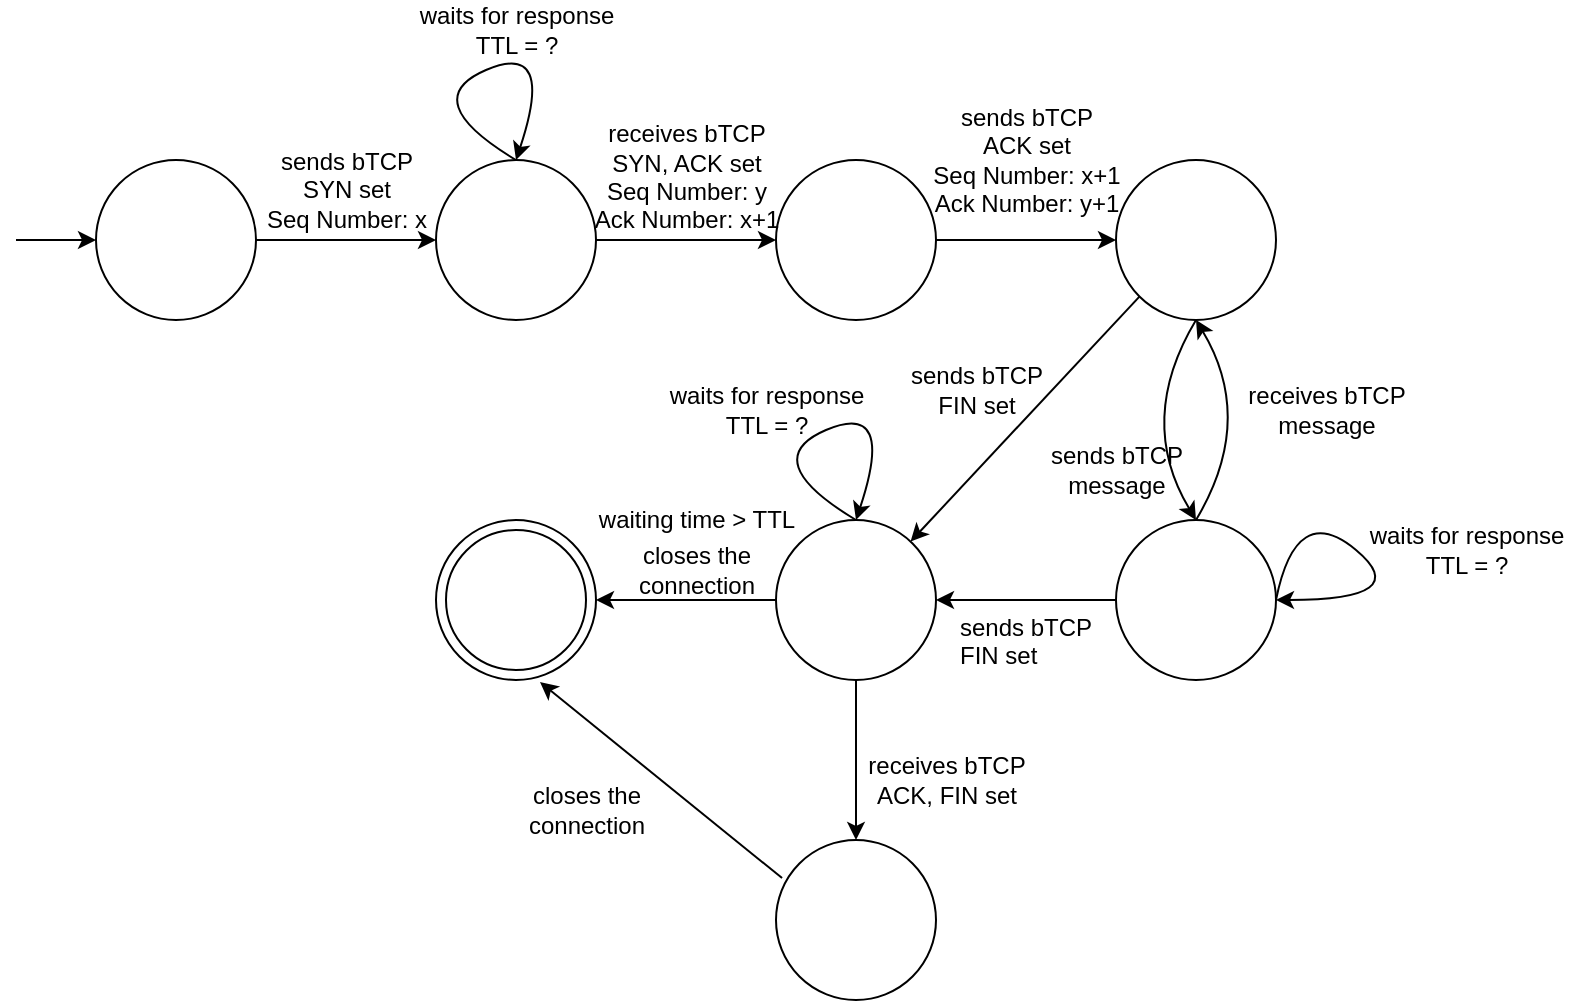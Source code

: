 <mxfile version="12.9.14" type="github"><diagram id="buK8YdMjgi-Yu_MwgTlB" name="Page-1"><mxGraphModel dx="1422" dy="766" grid="1" gridSize="10" guides="1" tooltips="1" connect="1" arrows="1" fold="1" page="1" pageScale="1" pageWidth="850" pageHeight="1100" math="0" shadow="0"><root><mxCell id="0"/><mxCell id="1" parent="0"/><mxCell id="WEURmSqXOfyEX-sTyyWu-1" value="" style="ellipse;whiteSpace=wrap;html=1;aspect=fixed;" vertex="1" parent="1"><mxGeometry x="70" y="280" width="80" height="80" as="geometry"/></mxCell><mxCell id="WEURmSqXOfyEX-sTyyWu-2" value="" style="endArrow=classic;html=1;entryX=0;entryY=0.5;entryDx=0;entryDy=0;" edge="1" parent="1" target="WEURmSqXOfyEX-sTyyWu-1"><mxGeometry width="50" height="50" relative="1" as="geometry"><mxPoint x="30" y="320" as="sourcePoint"/><mxPoint x="60" y="300" as="targetPoint"/></mxGeometry></mxCell><mxCell id="WEURmSqXOfyEX-sTyyWu-4" value="" style="ellipse;whiteSpace=wrap;html=1;aspect=fixed;" vertex="1" parent="1"><mxGeometry x="410" y="280" width="80" height="80" as="geometry"/></mxCell><mxCell id="WEURmSqXOfyEX-sTyyWu-5" value="" style="ellipse;whiteSpace=wrap;html=1;aspect=fixed;" vertex="1" parent="1"><mxGeometry x="240" y="280" width="80" height="80" as="geometry"/></mxCell><mxCell id="WEURmSqXOfyEX-sTyyWu-6" value="" style="ellipse;whiteSpace=wrap;html=1;aspect=fixed;" vertex="1" parent="1"><mxGeometry x="580" y="280" width="80" height="80" as="geometry"/></mxCell><mxCell id="WEURmSqXOfyEX-sTyyWu-7" value="" style="ellipse;whiteSpace=wrap;html=1;aspect=fixed;" vertex="1" parent="1"><mxGeometry x="580" y="460" width="80" height="80" as="geometry"/></mxCell><mxCell id="WEURmSqXOfyEX-sTyyWu-8" value="" style="ellipse;whiteSpace=wrap;html=1;aspect=fixed;" vertex="1" parent="1"><mxGeometry x="410" y="460" width="80" height="80" as="geometry"/></mxCell><mxCell id="WEURmSqXOfyEX-sTyyWu-9" value="" style="ellipse;whiteSpace=wrap;html=1;aspect=fixed;" vertex="1" parent="1"><mxGeometry x="240" y="460" width="80" height="80" as="geometry"/></mxCell><mxCell id="WEURmSqXOfyEX-sTyyWu-10" value="" style="ellipse;whiteSpace=wrap;html=1;aspect=fixed;" vertex="1" parent="1"><mxGeometry x="245" y="465" width="70" height="70" as="geometry"/></mxCell><mxCell id="WEURmSqXOfyEX-sTyyWu-11" value="" style="endArrow=classic;html=1;entryX=0;entryY=0.5;entryDx=0;entryDy=0;exitX=1;exitY=0.5;exitDx=0;exitDy=0;" edge="1" parent="1" source="WEURmSqXOfyEX-sTyyWu-1" target="WEURmSqXOfyEX-sTyyWu-5"><mxGeometry width="50" height="50" relative="1" as="geometry"><mxPoint x="170" y="240" as="sourcePoint"/><mxPoint x="220" y="190" as="targetPoint"/></mxGeometry></mxCell><mxCell id="WEURmSqXOfyEX-sTyyWu-12" value="" style="endArrow=classic;html=1;entryX=0;entryY=0.5;entryDx=0;entryDy=0;exitX=1;exitY=0.5;exitDx=0;exitDy=0;" edge="1" parent="1" source="WEURmSqXOfyEX-sTyyWu-5" target="WEURmSqXOfyEX-sTyyWu-4"><mxGeometry width="50" height="50" relative="1" as="geometry"><mxPoint x="320" y="260" as="sourcePoint"/><mxPoint x="370" y="210" as="targetPoint"/></mxGeometry></mxCell><mxCell id="WEURmSqXOfyEX-sTyyWu-13" value="" style="endArrow=classic;html=1;entryX=0;entryY=0.5;entryDx=0;entryDy=0;exitX=1;exitY=0.5;exitDx=0;exitDy=0;" edge="1" parent="1" source="WEURmSqXOfyEX-sTyyWu-4" target="WEURmSqXOfyEX-sTyyWu-6"><mxGeometry width="50" height="50" relative="1" as="geometry"><mxPoint x="490" y="220" as="sourcePoint"/><mxPoint x="540" y="170" as="targetPoint"/></mxGeometry></mxCell><mxCell id="WEURmSqXOfyEX-sTyyWu-14" value="" style="endArrow=classic;html=1;entryX=0.5;entryY=1;entryDx=0;entryDy=0;exitX=0.5;exitY=0;exitDx=0;exitDy=0;curved=1;" edge="1" parent="1" source="WEURmSqXOfyEX-sTyyWu-7" target="WEURmSqXOfyEX-sTyyWu-6"><mxGeometry width="50" height="50" relative="1" as="geometry"><mxPoint x="600" y="420" as="sourcePoint"/><mxPoint x="650" y="370" as="targetPoint"/><Array as="points"><mxPoint x="650" y="410"/></Array></mxGeometry></mxCell><mxCell id="WEURmSqXOfyEX-sTyyWu-15" value="" style="endArrow=classic;html=1;entryX=0.5;entryY=0;entryDx=0;entryDy=0;exitX=0.5;exitY=1;exitDx=0;exitDy=0;curved=1;" edge="1" parent="1" source="WEURmSqXOfyEX-sTyyWu-6" target="WEURmSqXOfyEX-sTyyWu-7"><mxGeometry width="50" height="50" relative="1" as="geometry"><mxPoint x="540" y="460" as="sourcePoint"/><mxPoint x="590" y="410" as="targetPoint"/><Array as="points"><mxPoint x="590" y="410"/></Array></mxGeometry></mxCell><mxCell id="WEURmSqXOfyEX-sTyyWu-16" value="" style="endArrow=classic;html=1;entryX=1;entryY=0.5;entryDx=0;entryDy=0;exitX=0;exitY=0.5;exitDx=0;exitDy=0;" edge="1" parent="1" source="WEURmSqXOfyEX-sTyyWu-7" target="WEURmSqXOfyEX-sTyyWu-8"><mxGeometry width="50" height="50" relative="1" as="geometry"><mxPoint x="400" y="620" as="sourcePoint"/><mxPoint x="450" y="570" as="targetPoint"/></mxGeometry></mxCell><mxCell id="WEURmSqXOfyEX-sTyyWu-17" value="" style="endArrow=classic;html=1;entryX=1;entryY=0.5;entryDx=0;entryDy=0;exitX=0;exitY=0.5;exitDx=0;exitDy=0;" edge="1" parent="1" source="WEURmSqXOfyEX-sTyyWu-8" target="WEURmSqXOfyEX-sTyyWu-9"><mxGeometry width="50" height="50" relative="1" as="geometry"><mxPoint x="360" y="640" as="sourcePoint"/><mxPoint x="410" y="590" as="targetPoint"/></mxGeometry></mxCell><mxCell id="WEURmSqXOfyEX-sTyyWu-18" value="" style="endArrow=classic;html=1;curved=1;entryX=0.5;entryY=0;entryDx=0;entryDy=0;" edge="1" parent="1" target="WEURmSqXOfyEX-sTyyWu-5"><mxGeometry width="50" height="50" relative="1" as="geometry"><mxPoint x="280" y="280" as="sourcePoint"/><mxPoint x="280" y="220" as="targetPoint"/><Array as="points"><mxPoint x="230" y="250"/><mxPoint x="300" y="220"/></Array></mxGeometry></mxCell><mxCell id="WEURmSqXOfyEX-sTyyWu-19" value="" style="endArrow=classic;html=1;curved=1;entryX=0.5;entryY=0;entryDx=0;entryDy=0;" edge="1" parent="1"><mxGeometry width="50" height="50" relative="1" as="geometry"><mxPoint x="450" y="460" as="sourcePoint"/><mxPoint x="450" y="460" as="targetPoint"/><Array as="points"><mxPoint x="400" y="430"/><mxPoint x="470" y="400"/></Array></mxGeometry></mxCell><mxCell id="WEURmSqXOfyEX-sTyyWu-20" value="" style="endArrow=classic;html=1;curved=1;exitX=1;exitY=0.5;exitDx=0;exitDy=0;entryX=1;entryY=0.5;entryDx=0;entryDy=0;" edge="1" parent="1" source="WEURmSqXOfyEX-sTyyWu-7" target="WEURmSqXOfyEX-sTyyWu-7"><mxGeometry width="50" height="50" relative="1" as="geometry"><mxPoint x="710" y="500" as="sourcePoint"/><mxPoint x="680" y="520" as="targetPoint"/><Array as="points"><mxPoint x="670" y="450"/><mxPoint x="730" y="500"/></Array></mxGeometry></mxCell><mxCell id="WEURmSqXOfyEX-sTyyWu-21" value="&lt;div&gt;sends bTCP&lt;/div&gt;&lt;div&gt;SYN set&lt;/div&gt;&lt;div&gt;Seq Number: x&lt;br&gt;&lt;/div&gt;" style="text;html=1;align=center;verticalAlign=middle;resizable=0;points=[];autosize=1;" vertex="1" parent="1"><mxGeometry x="145" y="270" width="100" height="50" as="geometry"/></mxCell><mxCell id="WEURmSqXOfyEX-sTyyWu-22" value="&lt;div&gt;waits for response&lt;/div&gt;&lt;div&gt;TTL = ?&lt;br&gt;&lt;/div&gt;" style="text;html=1;align=center;verticalAlign=middle;resizable=0;points=[];autosize=1;" vertex="1" parent="1"><mxGeometry x="225" y="200" width="110" height="30" as="geometry"/></mxCell><mxCell id="WEURmSqXOfyEX-sTyyWu-23" value="&lt;div&gt;receives bTCP&lt;/div&gt;&lt;div&gt;SYN, ACK set&lt;/div&gt;&lt;div&gt;Seq Number: y&lt;/div&gt;&lt;div&gt;Ack Number: x+1&lt;br&gt;&lt;/div&gt;&lt;div&gt;&lt;br&gt;&lt;/div&gt;&lt;div&gt;&lt;br&gt;&lt;/div&gt;&lt;div&gt;&lt;br&gt;&lt;/div&gt;" style="text;html=1;align=center;verticalAlign=middle;resizable=0;points=[];autosize=1;" vertex="1" parent="1"><mxGeometry x="310" y="260" width="110" height="100" as="geometry"/></mxCell><mxCell id="WEURmSqXOfyEX-sTyyWu-28" value="&lt;div&gt;sends bTCP&lt;/div&gt;&lt;div&gt;ACK set&lt;/div&gt;&lt;div&gt;Seq Number: x+1&lt;/div&gt;&lt;div&gt;Ack Number: y+1&lt;br&gt;&lt;/div&gt;" style="text;html=1;align=center;verticalAlign=middle;resizable=0;points=[];autosize=1;" vertex="1" parent="1"><mxGeometry x="480" y="250" width="110" height="60" as="geometry"/></mxCell><mxCell id="WEURmSqXOfyEX-sTyyWu-29" value="&lt;div&gt;sends bTCP&lt;br&gt;&lt;/div&gt;&lt;div&gt;message&lt;/div&gt;" style="text;html=1;align=center;verticalAlign=middle;resizable=0;points=[];autosize=1;" vertex="1" parent="1"><mxGeometry x="540" y="420" width="80" height="30" as="geometry"/></mxCell><mxCell id="WEURmSqXOfyEX-sTyyWu-30" value="&lt;div&gt;receives bTCP&lt;br&gt;&lt;/div&gt;&lt;div&gt;message&lt;/div&gt;" style="text;html=1;align=center;verticalAlign=middle;resizable=0;points=[];autosize=1;" vertex="1" parent="1"><mxGeometry x="640" y="390" width="90" height="30" as="geometry"/></mxCell><mxCell id="WEURmSqXOfyEX-sTyyWu-31" value="&lt;div&gt;waits for response&lt;/div&gt;&lt;div&gt;TTL = ?&lt;br&gt;&lt;/div&gt;" style="text;html=1;align=center;verticalAlign=middle;resizable=0;points=[];autosize=1;" vertex="1" parent="1"><mxGeometry x="700" y="460" width="110" height="30" as="geometry"/></mxCell><mxCell id="WEURmSqXOfyEX-sTyyWu-32" value="" style="endArrow=classic;html=1;exitX=0;exitY=1;exitDx=0;exitDy=0;" edge="1" parent="1" source="WEURmSqXOfyEX-sTyyWu-6" target="WEURmSqXOfyEX-sTyyWu-8"><mxGeometry width="50" height="50" relative="1" as="geometry"><mxPoint x="500" y="430" as="sourcePoint"/><mxPoint x="550" y="380" as="targetPoint"/></mxGeometry></mxCell><mxCell id="WEURmSqXOfyEX-sTyyWu-33" value="&lt;div&gt;sends bTCP &lt;br&gt;&lt;/div&gt;&lt;div&gt;FIN set&lt;br&gt;&lt;/div&gt;" style="text;html=1;align=center;verticalAlign=middle;resizable=0;points=[];autosize=1;" vertex="1" parent="1"><mxGeometry x="470" y="380" width="80" height="30" as="geometry"/></mxCell><mxCell id="WEURmSqXOfyEX-sTyyWu-34" value="&lt;div&gt;sends bTCP &lt;br&gt;&lt;/div&gt;&lt;div&gt;FIN set&lt;/div&gt;" style="text;whiteSpace=wrap;html=1;" vertex="1" parent="1"><mxGeometry x="500" y="500" width="90" height="40" as="geometry"/></mxCell><mxCell id="WEURmSqXOfyEX-sTyyWu-35" value="&lt;div&gt;waits for response&lt;/div&gt;&lt;div&gt;TTL = ?&lt;br&gt;&lt;/div&gt;" style="text;html=1;align=center;verticalAlign=middle;resizable=0;points=[];autosize=1;" vertex="1" parent="1"><mxGeometry x="350" y="390" width="110" height="30" as="geometry"/></mxCell><mxCell id="WEURmSqXOfyEX-sTyyWu-36" value="&lt;div&gt;closes the&lt;/div&gt;&lt;div&gt; connection&lt;/div&gt;" style="text;html=1;align=center;verticalAlign=middle;resizable=0;points=[];autosize=1;" vertex="1" parent="1"><mxGeometry x="335" y="470" width="70" height="30" as="geometry"/></mxCell><mxCell id="WEURmSqXOfyEX-sTyyWu-38" value="waiting time &amp;gt; TTL" style="text;html=1;align=center;verticalAlign=middle;resizable=0;points=[];autosize=1;" vertex="1" parent="1"><mxGeometry x="315" y="450" width="110" height="20" as="geometry"/></mxCell><mxCell id="WEURmSqXOfyEX-sTyyWu-43" value="" style="endArrow=classic;html=1;exitX=0.5;exitY=1;exitDx=0;exitDy=0;" edge="1" parent="1" source="WEURmSqXOfyEX-sTyyWu-8" target="WEURmSqXOfyEX-sTyyWu-45"><mxGeometry width="50" height="50" relative="1" as="geometry"><mxPoint x="450" y="690" as="sourcePoint"/><mxPoint x="450" y="640" as="targetPoint"/></mxGeometry></mxCell><mxCell id="WEURmSqXOfyEX-sTyyWu-44" value="&lt;div&gt;receives bTCP&lt;/div&gt;&lt;div&gt;ACK, FIN set&lt;br&gt; &lt;/div&gt;" style="text;html=1;align=center;verticalAlign=middle;resizable=0;points=[];autosize=1;" vertex="1" parent="1"><mxGeometry x="450" y="575" width="90" height="30" as="geometry"/></mxCell><mxCell id="WEURmSqXOfyEX-sTyyWu-45" value="" style="ellipse;whiteSpace=wrap;html=1;aspect=fixed;" vertex="1" parent="1"><mxGeometry x="410" y="620" width="80" height="80" as="geometry"/></mxCell><mxCell id="WEURmSqXOfyEX-sTyyWu-46" value="" style="endArrow=classic;html=1;entryX=0.65;entryY=1.013;entryDx=0;entryDy=0;entryPerimeter=0;exitX=0.038;exitY=0.238;exitDx=0;exitDy=0;exitPerimeter=0;" edge="1" parent="1" source="WEURmSqXOfyEX-sTyyWu-45" target="WEURmSqXOfyEX-sTyyWu-9"><mxGeometry width="50" height="50" relative="1" as="geometry"><mxPoint x="290" y="680" as="sourcePoint"/><mxPoint x="340" y="630" as="targetPoint"/></mxGeometry></mxCell><mxCell id="WEURmSqXOfyEX-sTyyWu-47" value="&lt;div&gt;closes the&lt;/div&gt;&lt;div&gt;connection&lt;br&gt;&lt;/div&gt;" style="text;html=1;align=center;verticalAlign=middle;resizable=0;points=[];autosize=1;" vertex="1" parent="1"><mxGeometry x="280" y="590" width="70" height="30" as="geometry"/></mxCell></root></mxGraphModel></diagram></mxfile>